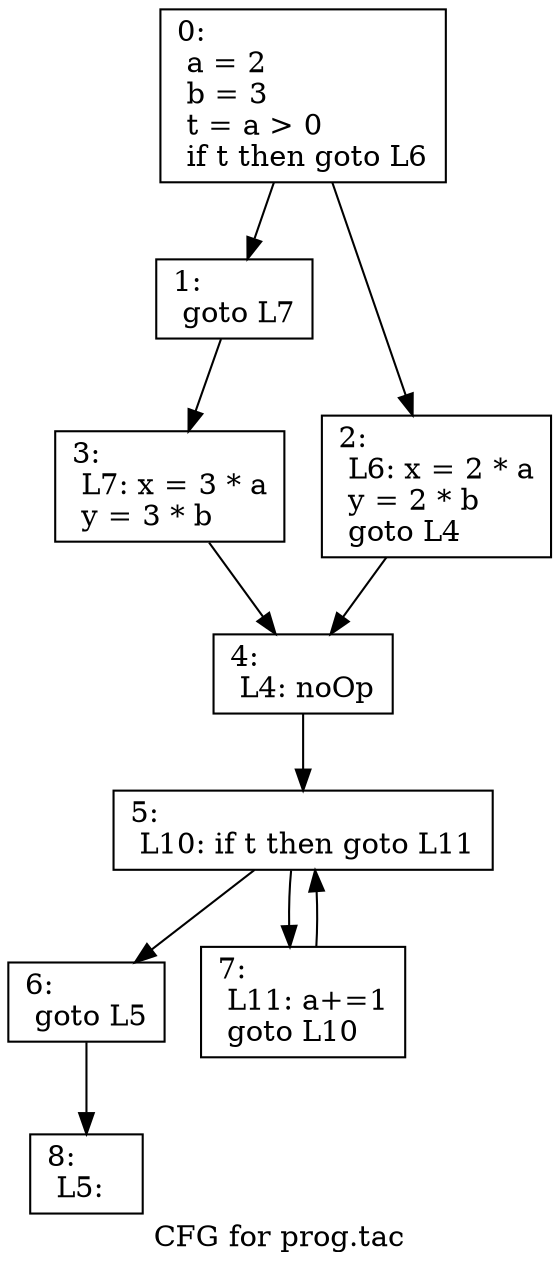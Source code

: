 digraph "CFG for prog.tac" {
label="CFG for prog.tac";
0 [label="{0:\l  a = 2\l  b = 3\l  t = a \> 0\l  if t then goto L6\l}", shape=record];
1 [label="{1:\l  goto L7\l}", shape=record];
2 [label="{2:\l  L6: x = 2 * a\l  y = 2 * b\l  goto L4\l}", shape=record];
3 [label="{3:\l  L7: x = 3 * a\l  y = 3 * b\l}", shape=record];
4 [label="{4:\l  L4: noOp\l}", shape=record];
5 [label="{5:\l  L10: if t then goto L11\l}", shape=record];
6 [label="{6:\l  goto L5\l}", shape=record];
7 [label="{7:\l  L11: a+=1\l  goto L10\l}", shape=record];
8 [label="{8:\l  L5: \l}", shape=record];
0 -> 1;
0 -> 2;
1 -> 3;
2 -> 4;
3 -> 4;
4 -> 5;
5 -> 6;
5 -> 7;
6 -> 8;
7 -> 5;
}

